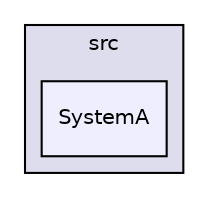 digraph "src/SystemA" {
  compound=true
  node [ fontsize="10", fontname="Helvetica"];
  edge [ labelfontsize="10", labelfontname="Helvetica"];
  subgraph clusterdir_68267d1309a1af8e8297ef4c3efbcdba {
    graph [ bgcolor="#ddddee", pencolor="black", label="src" fontname="Helvetica", fontsize="10", URL="dir_68267d1309a1af8e8297ef4c3efbcdba.html"]
  dir_d2aa10ed27ac5849569e5fac23e34620 [shape=box, label="SystemA", style="filled", fillcolor="#eeeeff", pencolor="black", URL="dir_d2aa10ed27ac5849569e5fac23e34620.html"];
  }
}

